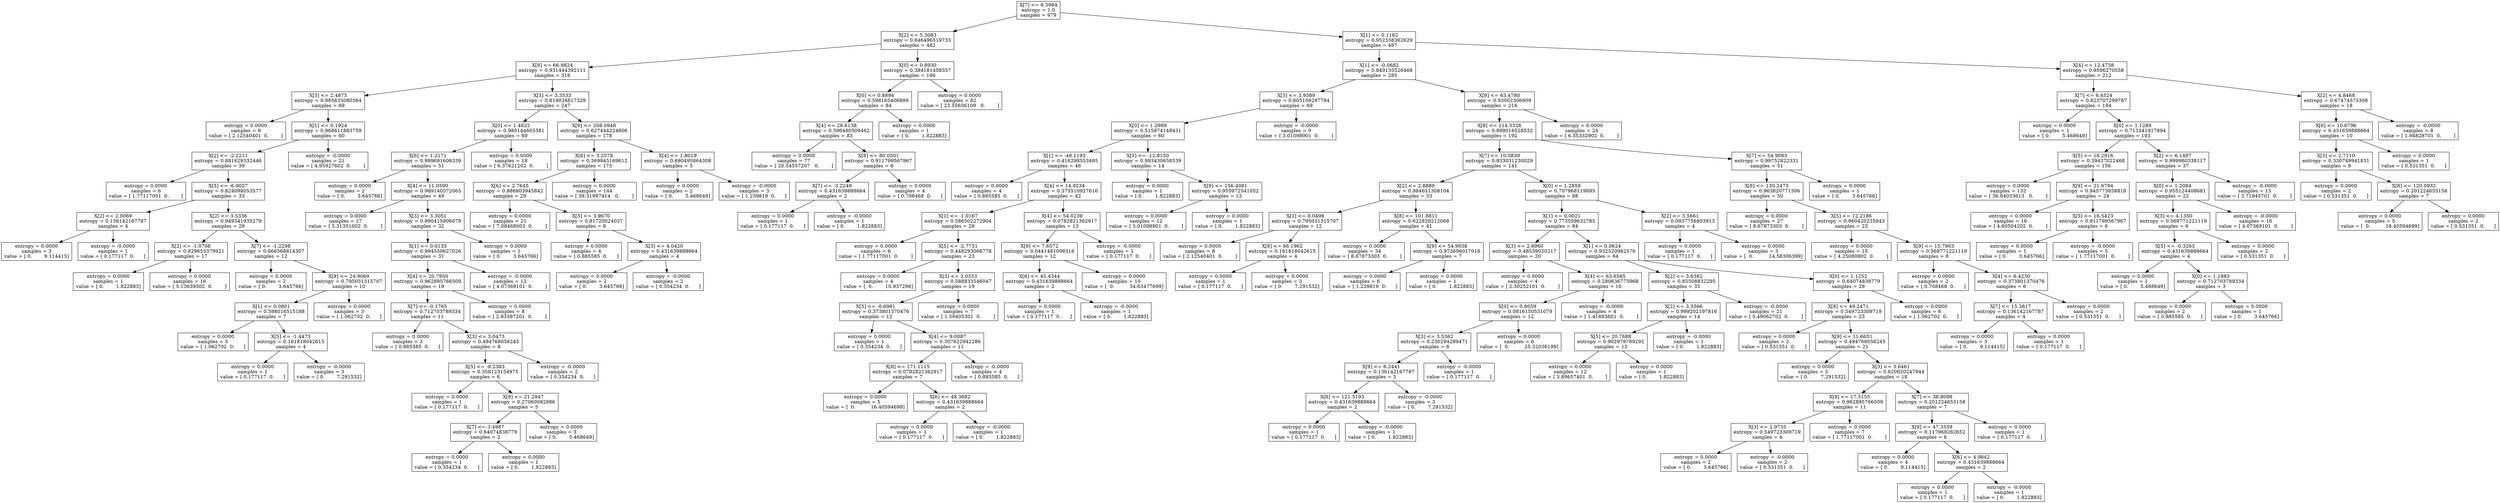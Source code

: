 digraph Tree {
0 [label="X[7] <= 6.3984\nentropy = 1.0\nsamples = 979", shape="box"] ;
1 [label="X[2] <= 5.3083\nentropy = 0.846496519733\nsamples = 482", shape="box"] ;
0 -> 1 ;
2 [label="X[8] <= 66.9824\nentropy = 0.931444392111\nsamples = 316", shape="box"] ;
1 -> 2 ;
3 [label="X[3] <= 2.4875\nentropy = 0.985633080364\nsamples = 69", shape="box"] ;
2 -> 3 ;
4 [label="entropy = 0.0000\nsamples = 9\nvalue = [ 2.12540401  0.        ]", shape="box"] ;
3 -> 4 ;
5 [label="X[1] <= 0.1924\nentropy = 0.968611883759\nsamples = 60", shape="box"] ;
3 -> 5 ;
6 [label="X[2] <= -2.2211\nentropy = 0.881629332446\nsamples = 39", shape="box"] ;
5 -> 6 ;
7 [label="entropy = 0.0000\nsamples = 6\nvalue = [ 1.77117001  0.        ]", shape="box"] ;
6 -> 7 ;
8 [label="X[5] <= -6.9027\nentropy = 0.824098053577\nsamples = 33", shape="box"] ;
6 -> 8 ;
9 [label="X[2] <= 2.0069\nentropy = 0.136142167787\nsamples = 4", shape="box"] ;
8 -> 9 ;
10 [label="entropy = 0.0000\nsamples = 3\nvalue = [ 0.        9.114415]", shape="box"] ;
9 -> 10 ;
11 [label="entropy = -0.0000\nsamples = 1\nvalue = [ 0.177117  0.      ]", shape="box"] ;
9 -> 11 ;
12 [label="X[2] <= 3.5336\nentropy = 0.949341935279\nsamples = 29", shape="box"] ;
8 -> 12 ;
13 [label="X[2] <= -1.0708\nentropy = 0.829653379921\nsamples = 17", shape="box"] ;
12 -> 13 ;
14 [label="entropy = 0.0000\nsamples = 1\nvalue = [ 0.        1.822883]", shape="box"] ;
13 -> 14 ;
15 [label="entropy = 0.0000\nsamples = 16\nvalue = [ 5.13639302  0.        ]", shape="box"] ;
13 -> 15 ;
16 [label="X[7] <= -1.2298\nentropy = 0.666568814307\nsamples = 12", shape="box"] ;
12 -> 16 ;
17 [label="entropy = 0.0000\nsamples = 2\nvalue = [ 0.        3.645766]", shape="box"] ;
16 -> 17 ;
18 [label="X[9] <= 24.9069\nentropy = 0.795031315707\nsamples = 10", shape="box"] ;
16 -> 18 ;
19 [label="X[1] <= 0.0801\nentropy = 0.598016515188\nsamples = 7", shape="box"] ;
18 -> 19 ;
20 [label="entropy = 0.0000\nsamples = 3\nvalue = [ 1.062702  0.      ]", shape="box"] ;
19 -> 20 ;
21 [label="X[5] <= -1.4473\nentropy = 0.161818042615\nsamples = 4", shape="box"] ;
19 -> 21 ;
22 [label="entropy = 0.0000\nsamples = 1\nvalue = [ 0.177117  0.      ]", shape="box"] ;
21 -> 22 ;
23 [label="entropy = -0.0000\nsamples = 3\nvalue = [ 0.        7.291532]", shape="box"] ;
21 -> 23 ;
24 [label="entropy = 0.0000\nsamples = 3\nvalue = [ 1.062702  0.      ]", shape="box"] ;
18 -> 24 ;
25 [label="entropy = -0.0000\nsamples = 21\nvalue = [ 4.95927602  0.        ]", shape="box"] ;
5 -> 25 ;
26 [label="X[3] <= 3.3533\nentropy = 0.819026817329\nsamples = 247", shape="box"] ;
2 -> 26 ;
27 [label="X[0] <= 1.4622\nentropy = 0.980144605581\nsamples = 69", shape="box"] ;
26 -> 27 ;
28 [label="X[6] <= 1.2171\nentropy = 0.999691606339\nsamples = 51", shape="box"] ;
27 -> 28 ;
29 [label="entropy = 0.0000\nsamples = 2\nvalue = [ 0.        3.645766]", shape="box"] ;
28 -> 29 ;
30 [label="X[4] <= 11.0590\nentropy = 0.989140372065\nsamples = 49", shape="box"] ;
28 -> 30 ;
31 [label="entropy = 0.0000\nsamples = 17\nvalue = [ 5.31351002  0.        ]", shape="box"] ;
30 -> 31 ;
32 [label="X[3] <= 3.3051\nentropy = 0.990415906079\nsamples = 32", shape="box"] ;
30 -> 32 ;
33 [label="X[1] <= 0.0133\nentropy = 0.994550627026\nsamples = 31", shape="box"] ;
32 -> 33 ;
34 [label="X[4] <= 20.7950\nentropy = 0.962895766509\nsamples = 19", shape="box"] ;
33 -> 34 ;
35 [label="X[7] <= -0.1765\nentropy = 0.712703789334\nsamples = 11", shape="box"] ;
34 -> 35 ;
36 [label="entropy = 0.0000\nsamples = 3\nvalue = [ 0.885585  0.      ]", shape="box"] ;
35 -> 36 ;
37 [label="X[3] <= 3.0473\nentropy = 0.494768056245\nsamples = 8", shape="box"] ;
35 -> 37 ;
38 [label="X[5] <= -9.2383\nentropy = 0.358123154975\nsamples = 6", shape="box"] ;
37 -> 38 ;
39 [label="entropy = 0.0000\nsamples = 1\nvalue = [ 0.177117  0.      ]", shape="box"] ;
38 -> 39 ;
40 [label="X[9] <= 21.2947\nentropy = 0.27060082886\nsamples = 5", shape="box"] ;
38 -> 40 ;
41 [label="X[7] <= 3.4987\nentropy = 0.64074838779\nsamples = 2", shape="box"] ;
40 -> 41 ;
42 [label="entropy = 0.0000\nsamples = 1\nvalue = [ 0.354234  0.      ]", shape="box"] ;
41 -> 42 ;
43 [label="entropy = 0.0000\nsamples = 1\nvalue = [ 0.        1.822883]", shape="box"] ;
41 -> 43 ;
44 [label="entropy = 0.0000\nsamples = 3\nvalue = [ 0.        5.468649]", shape="box"] ;
40 -> 44 ;
45 [label="entropy = -0.0000\nsamples = 2\nvalue = [ 0.354234  0.      ]", shape="box"] ;
37 -> 45 ;
46 [label="entropy = 0.0000\nsamples = 8\nvalue = [ 2.83387201  0.        ]", shape="box"] ;
34 -> 46 ;
47 [label="entropy = -0.0000\nsamples = 12\nvalue = [ 4.07369101  0.        ]", shape="box"] ;
33 -> 47 ;
48 [label="entropy = 0.0000\nsamples = 1\nvalue = [ 0.        3.645766]", shape="box"] ;
32 -> 48 ;
49 [label="entropy = 0.0000\nsamples = 18\nvalue = [ 6.37621202  0.        ]", shape="box"] ;
27 -> 49 ;
50 [label="X[9] <= 208.0948\nentropy = 0.627444224606\nsamples = 178", shape="box"] ;
26 -> 50 ;
51 [label="X[6] <= 3.2578\nentropy = 0.369945169612\nsamples = 173", shape="box"] ;
50 -> 51 ;
52 [label="X[6] <= 2.7645\nentropy = 0.886803945842\nsamples = 29", shape="box"] ;
51 -> 52 ;
53 [label="entropy = 0.0000\nsamples = 21\nvalue = [ 7.08468003  0.        ]", shape="box"] ;
52 -> 53 ;
54 [label="X[3] <= 3.9670\nentropy = 0.81720024037\nsamples = 8", shape="box"] ;
52 -> 54 ;
55 [label="entropy = 0.0000\nsamples = 4\nvalue = [ 0.885585  0.      ]", shape="box"] ;
54 -> 55 ;
56 [label="X[3] <= 4.0420\nentropy = 0.431639888664\nsamples = 4", shape="box"] ;
54 -> 56 ;
57 [label="entropy = 0.0000\nsamples = 2\nvalue = [ 0.        3.645766]", shape="box"] ;
56 -> 57 ;
58 [label="entropy = -0.0000\nsamples = 2\nvalue = [ 0.354234  0.      ]", shape="box"] ;
56 -> 58 ;
59 [label="entropy = 0.0000\nsamples = 144\nvalue = [ 39.31997414   0.        ]", shape="box"] ;
51 -> 59 ;
60 [label="X[4] <= 1.8019\nentropy = 0.690495864308\nsamples = 5", shape="box"] ;
50 -> 60 ;
61 [label="entropy = 0.0000\nsamples = 2\nvalue = [ 0.        5.468649]", shape="box"] ;
60 -> 61 ;
62 [label="entropy = -0.0000\nsamples = 3\nvalue = [ 1.239819  0.      ]", shape="box"] ;
60 -> 62 ;
63 [label="X[0] <= 0.8930\nentropy = 0.384181458357\nsamples = 166", shape="box"] ;
1 -> 63 ;
64 [label="X[0] <= 0.8894\nentropy = 0.598165406899\nsamples = 84", shape="box"] ;
63 -> 64 ;
65 [label="X[4] <= 28.6138\nentropy = 0.396480509462\nsamples = 83", shape="box"] ;
64 -> 65 ;
66 [label="entropy = 0.0000\nsamples = 77\nvalue = [ 20.54557207   0.        ]", shape="box"] ;
65 -> 66 ;
67 [label="X[8] <= 80.0501\nentropy = 0.911799567967\nsamples = 6", shape="box"] ;
65 -> 67 ;
68 [label="X[7] <= -3.2249\nentropy = 0.431639888664\nsamples = 2", shape="box"] ;
67 -> 68 ;
69 [label="entropy = 0.0000\nsamples = 1\nvalue = [ 0.177117  0.      ]", shape="box"] ;
68 -> 69 ;
70 [label="entropy = -0.0000\nsamples = 1\nvalue = [ 0.        1.822883]", shape="box"] ;
68 -> 70 ;
71 [label="entropy = 0.0000\nsamples = 4\nvalue = [ 0.708468  0.      ]", shape="box"] ;
67 -> 71 ;
72 [label="entropy = 0.0000\nsamples = 1\nvalue = [ 0.        1.822883]", shape="box"] ;
64 -> 72 ;
73 [label="entropy = 0.0000\nsamples = 82\nvalue = [ 23.55656109   0.        ]", shape="box"] ;
63 -> 73 ;
74 [label="X[1] <= 0.1182\nentropy = 0.952558362629\nsamples = 497", shape="box"] ;
0 -> 74 ;
75 [label="X[1] <= -0.0682\nentropy = 0.849135526468\nsamples = 285", shape="box"] ;
74 -> 75 ;
76 [label="X[3] <= 3.9389\nentropy = 0.605109297784\nsamples = 69", shape="box"] ;
75 -> 76 ;
77 [label="X[0] <= 1.2989\nentropy = 0.515874148431\nsamples = 60", shape="box"] ;
76 -> 77 ;
78 [label="X[1] <= -48.1193\nentropy = 0.416298553495\nsamples = 46", shape="box"] ;
77 -> 78 ;
79 [label="entropy = 0.0000\nsamples = 4\nvalue = [ 0.885585  0.      ]", shape="box"] ;
78 -> 79 ;
80 [label="X[4] <= 14.9234\nentropy = 0.375510927616\nsamples = 42", shape="box"] ;
78 -> 80 ;
81 [label="X[1] <= -1.0167\nentropy = 0.586502272904\nsamples = 29", shape="box"] ;
80 -> 81 ;
82 [label="entropy = 0.0000\nsamples = 6\nvalue = [ 1.77117001  0.        ]", shape="box"] ;
81 -> 82 ;
83 [label="X[5] <= -2.7731\nentropy = 0.448293006778\nsamples = 23", shape="box"] ;
81 -> 83 ;
84 [label="entropy = 0.0000\nsamples = 4\nvalue = [  0.        10.937298]", shape="box"] ;
83 -> 84 ;
85 [label="X[3] <= 3.0333\nentropy = 0.588833546047\nsamples = 19", shape="box"] ;
83 -> 85 ;
86 [label="X[5] <= -0.6981\nentropy = 0.373801370476\nsamples = 12", shape="box"] ;
85 -> 86 ;
87 [label="entropy = 0.0000\nsamples = 1\nvalue = [ 0.354234  0.      ]", shape="box"] ;
86 -> 87 ;
88 [label="X[4] <= 9.0087\nentropy = 0.307622942286\nsamples = 11", shape="box"] ;
86 -> 88 ;
89 [label="X[8] <= 171.1115\nentropy = 0.0782821362917\nsamples = 7", shape="box"] ;
88 -> 89 ;
90 [label="entropy = 0.0000\nsamples = 5\nvalue = [  0.          16.40594699]", shape="box"] ;
89 -> 90 ;
91 [label="X[6] <= 48.3682\nentropy = 0.431639888664\nsamples = 2", shape="box"] ;
89 -> 91 ;
92 [label="entropy = 0.0000\nsamples = 1\nvalue = [ 0.177117  0.      ]", shape="box"] ;
91 -> 92 ;
93 [label="entropy = -0.0000\nsamples = 1\nvalue = [ 0.        1.822883]", shape="box"] ;
91 -> 93 ;
94 [label="entropy = -0.0000\nsamples = 4\nvalue = [ 0.885585  0.      ]", shape="box"] ;
88 -> 94 ;
95 [label="entropy = 0.0000\nsamples = 7\nvalue = [ 1.59405301  0.        ]", shape="box"] ;
85 -> 95 ;
96 [label="X[4] <= 54.0239\nentropy = 0.0782821362917\nsamples = 13", shape="box"] ;
80 -> 96 ;
97 [label="X[9] <= 7.6572\nentropy = 0.0441481098316\nsamples = 12", shape="box"] ;
96 -> 97 ;
98 [label="X[8] <= 45.4344\nentropy = 0.431639888664\nsamples = 2", shape="box"] ;
97 -> 98 ;
99 [label="entropy = 0.0000\nsamples = 1\nvalue = [ 0.177117  0.      ]", shape="box"] ;
98 -> 99 ;
100 [label="entropy = -0.0000\nsamples = 1\nvalue = [ 0.        1.822883]", shape="box"] ;
98 -> 100 ;
101 [label="entropy = 0.0000\nsamples = 10\nvalue = [  0.          34.63477699]", shape="box"] ;
97 -> 101 ;
102 [label="entropy = -0.0000\nsamples = 1\nvalue = [ 0.177117  0.      ]", shape="box"] ;
96 -> 102 ;
103 [label="X[5] <= -12.8150\nentropy = 0.993430658539\nsamples = 14", shape="box"] ;
77 -> 103 ;
104 [label="entropy = 0.0000\nsamples = 1\nvalue = [ 0.        1.822883]", shape="box"] ;
103 -> 104 ;
105 [label="X[9] <= 156.4081\nentropy = 0.955972541052\nsamples = 13", shape="box"] ;
103 -> 105 ;
106 [label="entropy = 0.0000\nsamples = 12\nvalue = [ 3.01098901  0.        ]", shape="box"] ;
105 -> 106 ;
107 [label="entropy = 0.0000\nsamples = 1\nvalue = [ 0.        1.822883]", shape="box"] ;
105 -> 107 ;
108 [label="entropy = -0.0000\nsamples = 9\nvalue = [ 3.01098901  0.        ]", shape="box"] ;
76 -> 108 ;
109 [label="X[9] <= 63.4780\nentropy = 0.93002306909\nsamples = 216", shape="box"] ;
75 -> 109 ;
110 [label="X[8] <= 114.5326\nentropy = 0.899016528532\nsamples = 192", shape="box"] ;
109 -> 110 ;
111 [label="X[7] <= 10.0839\nentropy = 0.833031230029\nsamples = 141", shape="box"] ;
110 -> 111 ;
112 [label="X[2] <= 2.8889\nentropy = 0.984651308104\nsamples = 53", shape="box"] ;
111 -> 112 ;
113 [label="X[1] <= 0.0498\nentropy = 0.795031315707\nsamples = 12", shape="box"] ;
112 -> 113 ;
114 [label="entropy = 0.0000\nsamples = 8\nvalue = [ 2.12540401  0.        ]", shape="box"] ;
113 -> 114 ;
115 [label="X[8] <= 66.1962\nentropy = 0.161818042615\nsamples = 4", shape="box"] ;
113 -> 115 ;
116 [label="entropy = 0.0000\nsamples = 1\nvalue = [ 0.177117  0.      ]", shape="box"] ;
115 -> 116 ;
117 [label="entropy = 0.0000\nsamples = 3\nvalue = [ 0.        7.291532]", shape="box"] ;
115 -> 117 ;
118 [label="X[8] <= 101.8811\nentropy = 0.622829212068\nsamples = 41", shape="box"] ;
112 -> 118 ;
119 [label="entropy = 0.0000\nsamples = 34\nvalue = [ 8.67873303  0.        ]", shape="box"] ;
118 -> 119 ;
120 [label="X[9] <= 54.9938\nentropy = 0.973696017016\nsamples = 7", shape="box"] ;
118 -> 120 ;
121 [label="entropy = 0.0000\nsamples = 6\nvalue = [ 1.239819  0.      ]", shape="box"] ;
120 -> 121 ;
122 [label="entropy = 0.0000\nsamples = 1\nvalue = [ 0.        1.822883]", shape="box"] ;
120 -> 122 ;
123 [label="X[0] <= 1.2859\nentropy = 0.707968119895\nsamples = 88", shape="box"] ;
111 -> 123 ;
124 [label="X[1] <= 0.0021\nentropy = 0.773559632785\nsamples = 84", shape="box"] ;
123 -> 124 ;
125 [label="X[3] <= 2.6960\nentropy = 0.48539020217\nsamples = 20", shape="box"] ;
124 -> 125 ;
126 [label="entropy = 0.0000\nsamples = 4\nvalue = [ 2.30252101  0.        ]", shape="box"] ;
125 -> 126 ;
127 [label="X[4] <= 63.6565\nentropy = 0.280636775968\nsamples = 16", shape="box"] ;
125 -> 127 ;
128 [label="X[0] <= 0.8059\nentropy = 0.0816150531079\nsamples = 12", shape="box"] ;
127 -> 128 ;
129 [label="X[3] <= 3.5362\nentropy = 0.230294289471\nsamples = 6", shape="box"] ;
128 -> 129 ;
130 [label="X[9] <= 8.2441\nentropy = 0.136142167787\nsamples = 5", shape="box"] ;
129 -> 130 ;
131 [label="X[6] <= 121.5193\nentropy = 0.431639888664\nsamples = 2", shape="box"] ;
130 -> 131 ;
132 [label="entropy = 0.0000\nsamples = 1\nvalue = [ 0.177117  0.      ]", shape="box"] ;
131 -> 132 ;
133 [label="entropy = -0.0000\nsamples = 1\nvalue = [ 0.        1.822883]", shape="box"] ;
131 -> 133 ;
134 [label="entropy = -0.0000\nsamples = 3\nvalue = [ 0.        7.291532]", shape="box"] ;
130 -> 134 ;
135 [label="entropy = -0.0000\nsamples = 1\nvalue = [ 0.177117  0.      ]", shape="box"] ;
129 -> 135 ;
136 [label="entropy = 0.0000\nsamples = 6\nvalue = [  0.          25.52036199]", shape="box"] ;
128 -> 136 ;
137 [label="entropy = -0.0000\nsamples = 4\nvalue = [ 1.41693601  0.        ]", shape="box"] ;
127 -> 137 ;
138 [label="X[1] <= 0.0624\nentropy = 0.932520982576\nsamples = 64", shape="box"] ;
124 -> 138 ;
139 [label="X[2] <= 3.6382\nentropy = 0.85508832295\nsamples = 35", shape="box"] ;
138 -> 139 ;
140 [label="X[2] <= 3.5566\nentropy = 0.999202197816\nsamples = 14", shape="box"] ;
139 -> 140 ;
141 [label="X[5] <= 20.7688\nentropy = 0.902979789292\nsamples = 13", shape="box"] ;
140 -> 141 ;
142 [label="entropy = 0.0000\nsamples = 12\nvalue = [ 3.89657401  0.        ]", shape="box"] ;
141 -> 142 ;
143 [label="entropy = 0.0000\nsamples = 1\nvalue = [ 0.        1.822883]", shape="box"] ;
141 -> 143 ;
144 [label="entropy = -0.0000\nsamples = 1\nvalue = [ 0.        1.822883]", shape="box"] ;
140 -> 144 ;
145 [label="entropy = -0.0000\nsamples = 21\nvalue = [ 5.49062702  0.        ]", shape="box"] ;
139 -> 145 ;
146 [label="X[0] <= 1.1252\nentropy = 0.64074838779\nsamples = 29", shape="box"] ;
138 -> 146 ;
147 [label="X[8] <= 49.2471\nentropy = 0.549723309719\nsamples = 23", shape="box"] ;
146 -> 147 ;
148 [label="entropy = 0.0000\nsamples = 2\nvalue = [ 0.531351  0.      ]", shape="box"] ;
147 -> 148 ;
149 [label="X[9] <= 11.6651\nentropy = 0.494768056245\nsamples = 21", shape="box"] ;
147 -> 149 ;
150 [label="entropy = 0.0000\nsamples = 3\nvalue = [ 0.        7.291532]", shape="box"] ;
149 -> 150 ;
151 [label="X[3] <= 3.6461\nentropy = 0.620020247944\nsamples = 18", shape="box"] ;
149 -> 151 ;
152 [label="X[9] <= 17.5155\nentropy = 0.962895766509\nsamples = 11", shape="box"] ;
151 -> 152 ;
153 [label="X[3] <= 2.9735\nentropy = 0.549723309719\nsamples = 4", shape="box"] ;
152 -> 153 ;
154 [label="entropy = 0.0000\nsamples = 2\nvalue = [ 0.        3.645766]", shape="box"] ;
153 -> 154 ;
155 [label="entropy = -0.0000\nsamples = 2\nvalue = [ 0.531351  0.      ]", shape="box"] ;
153 -> 155 ;
156 [label="entropy = 0.0000\nsamples = 7\nvalue = [ 1.77117001  0.        ]", shape="box"] ;
152 -> 156 ;
157 [label="X[7] <= 38.8098\nentropy = 0.201224655158\nsamples = 7", shape="box"] ;
151 -> 157 ;
158 [label="X[9] <= 47.3559\nentropy = 0.117968262652\nsamples = 6", shape="box"] ;
157 -> 158 ;
159 [label="entropy = 0.0000\nsamples = 4\nvalue = [ 0.        9.114415]", shape="box"] ;
158 -> 159 ;
160 [label="X[6] <= 4.9842\nentropy = 0.431639888664\nsamples = 2", shape="box"] ;
158 -> 160 ;
161 [label="entropy = 0.0000\nsamples = 1\nvalue = [ 0.177117  0.      ]", shape="box"] ;
160 -> 161 ;
162 [label="entropy = -0.0000\nsamples = 1\nvalue = [ 0.        1.822883]", shape="box"] ;
160 -> 162 ;
163 [label="entropy = 0.0000\nsamples = 1\nvalue = [ 0.177117  0.      ]", shape="box"] ;
157 -> 163 ;
164 [label="entropy = 0.0000\nsamples = 6\nvalue = [ 1.062702  0.      ]", shape="box"] ;
146 -> 164 ;
165 [label="X[2] <= 3.5661\nentropy = 0.0937756803913\nsamples = 4", shape="box"] ;
123 -> 165 ;
166 [label="entropy = 0.0000\nsamples = 1\nvalue = [ 0.177117  0.      ]", shape="box"] ;
165 -> 166 ;
167 [label="entropy = 0.0000\nsamples = 3\nvalue = [  0.          14.58306399]", shape="box"] ;
165 -> 167 ;
168 [label="X[7] <= 54.9083\nentropy = 0.99752822331\nsamples = 51", shape="box"] ;
110 -> 168 ;
169 [label="X[8] <= 130.2473\nentropy = 0.963820771306\nsamples = 50", shape="box"] ;
168 -> 169 ;
170 [label="entropy = 0.0000\nsamples = 27\nvalue = [ 8.67873303  0.        ]", shape="box"] ;
169 -> 170 ;
171 [label="X[5] <= 12.2186\nentropy = 0.960420235943\nsamples = 23", shape="box"] ;
169 -> 171 ;
172 [label="entropy = 0.0000\nsamples = 15\nvalue = [ 4.25080802  0.        ]", shape="box"] ;
171 -> 172 ;
173 [label="X[9] <= 15.7903\nentropy = 0.569771221119\nsamples = 8", shape="box"] ;
171 -> 173 ;
174 [label="entropy = 0.0000\nsamples = 2\nvalue = [ 0.708468  0.      ]", shape="box"] ;
173 -> 174 ;
175 [label="X[4] <= 6.4230\nentropy = 0.373801370476\nsamples = 6", shape="box"] ;
173 -> 175 ;
176 [label="X[7] <= 15.3817\nentropy = 0.136142167787\nsamples = 4", shape="box"] ;
175 -> 176 ;
177 [label="entropy = 0.0000\nsamples = 3\nvalue = [ 0.        9.114415]", shape="box"] ;
176 -> 177 ;
178 [label="entropy = 0.0000\nsamples = 1\nvalue = [ 0.177117  0.      ]", shape="box"] ;
176 -> 178 ;
179 [label="entropy = 0.0000\nsamples = 2\nvalue = [ 0.531351  0.      ]", shape="box"] ;
175 -> 179 ;
180 [label="entropy = 0.0000\nsamples = 1\nvalue = [ 0.        3.645766]", shape="box"] ;
168 -> 180 ;
181 [label="entropy = 0.0000\nsamples = 24\nvalue = [ 6.55332902  0.        ]", shape="box"] ;
109 -> 181 ;
182 [label="X[4] <= 12.4738\nentropy = 0.9596270558\nsamples = 212", shape="box"] ;
74 -> 182 ;
183 [label="X[7] <= 6.4524\nentropy = 0.823707299787\nsamples = 194", shape="box"] ;
182 -> 183 ;
184 [label="entropy = 0.0000\nsamples = 1\nvalue = [ 0.        5.468649]", shape="box"] ;
183 -> 184 ;
185 [label="X[0] <= 1.1289\nentropy = 0.713341917894\nsamples = 193", shape="box"] ;
183 -> 185 ;
186 [label="X[5] <= 16.2916\nentropy = 0.39437022468\nsamples = 156", shape="box"] ;
185 -> 186 ;
187 [label="entropy = 0.0000\nsamples = 132\nvalue = [ 36.84033613   0.        ]", shape="box"] ;
186 -> 187 ;
188 [label="X[9] <= 21.6794\nentropy = 0.945773858818\nsamples = 24", shape="box"] ;
186 -> 188 ;
189 [label="entropy = 0.0000\nsamples = 18\nvalue = [ 4.60504202  0.        ]", shape="box"] ;
188 -> 189 ;
190 [label="X[5] <= 16.5423\nentropy = 0.911799567967\nsamples = 6", shape="box"] ;
188 -> 190 ;
191 [label="entropy = 0.0000\nsamples = 1\nvalue = [ 0.        3.645766]", shape="box"] ;
190 -> 191 ;
192 [label="entropy = -0.0000\nsamples = 5\nvalue = [ 1.77117001  0.        ]", shape="box"] ;
190 -> 192 ;
193 [label="X[2] <= 6.1497\nentropy = 0.999980338117\nsamples = 37", shape="box"] ;
185 -> 193 ;
194 [label="X[0] <= 1.2084\nentropy = 0.955124408681\nsamples = 22", shape="box"] ;
193 -> 194 ;
195 [label="X[3] <= 4.1350\nentropy = 0.569771221119\nsamples = 6", shape="box"] ;
194 -> 195 ;
196 [label="X[5] <= -0.3263\nentropy = 0.431639888664\nsamples = 4", shape="box"] ;
195 -> 196 ;
197 [label="entropy = 0.0000\nsamples = 1\nvalue = [ 0.        5.468649]", shape="box"] ;
196 -> 197 ;
198 [label="X[0] <= 1.1883\nentropy = 0.712703789334\nsamples = 3", shape="box"] ;
196 -> 198 ;
199 [label="entropy = 0.0000\nsamples = 2\nvalue = [ 0.885585  0.      ]", shape="box"] ;
198 -> 199 ;
200 [label="entropy = 0.0000\nsamples = 1\nvalue = [ 0.        3.645766]", shape="box"] ;
198 -> 200 ;
201 [label="entropy = 0.0000\nsamples = 2\nvalue = [ 0.531351  0.      ]", shape="box"] ;
195 -> 201 ;
202 [label="entropy = -0.0000\nsamples = 16\nvalue = [ 4.07369101  0.        ]", shape="box"] ;
194 -> 202 ;
203 [label="entropy = -0.0000\nsamples = 15\nvalue = [ 3.71945701  0.        ]", shape="box"] ;
193 -> 203 ;
204 [label="X[2] <= 4.8468\nentropy = 0.67474575308\nsamples = 18", shape="box"] ;
182 -> 204 ;
205 [label="X[6] <= 10.6796\nentropy = 0.431639888664\nsamples = 10", shape="box"] ;
204 -> 205 ;
206 [label="X[3] <= 2.7110\nentropy = 0.330749941831\nsamples = 9", shape="box"] ;
205 -> 206 ;
207 [label="entropy = 0.0000\nsamples = 2\nvalue = [ 0.531351  0.      ]", shape="box"] ;
206 -> 207 ;
208 [label="X[8] <= 120.0932\nentropy = 0.201224655158\nsamples = 7", shape="box"] ;
206 -> 208 ;
209 [label="entropy = 0.0000\nsamples = 5\nvalue = [  0.          16.40594699]", shape="box"] ;
208 -> 209 ;
210 [label="entropy = 0.0000\nsamples = 2\nvalue = [ 0.531351  0.      ]", shape="box"] ;
208 -> 210 ;
211 [label="entropy = 0.0000\nsamples = 1\nvalue = [ 0.531351  0.      ]", shape="box"] ;
205 -> 211 ;
212 [label="entropy = -0.0000\nsamples = 8\nvalue = [ 1.94828701  0.        ]", shape="box"] ;
204 -> 212 ;
}